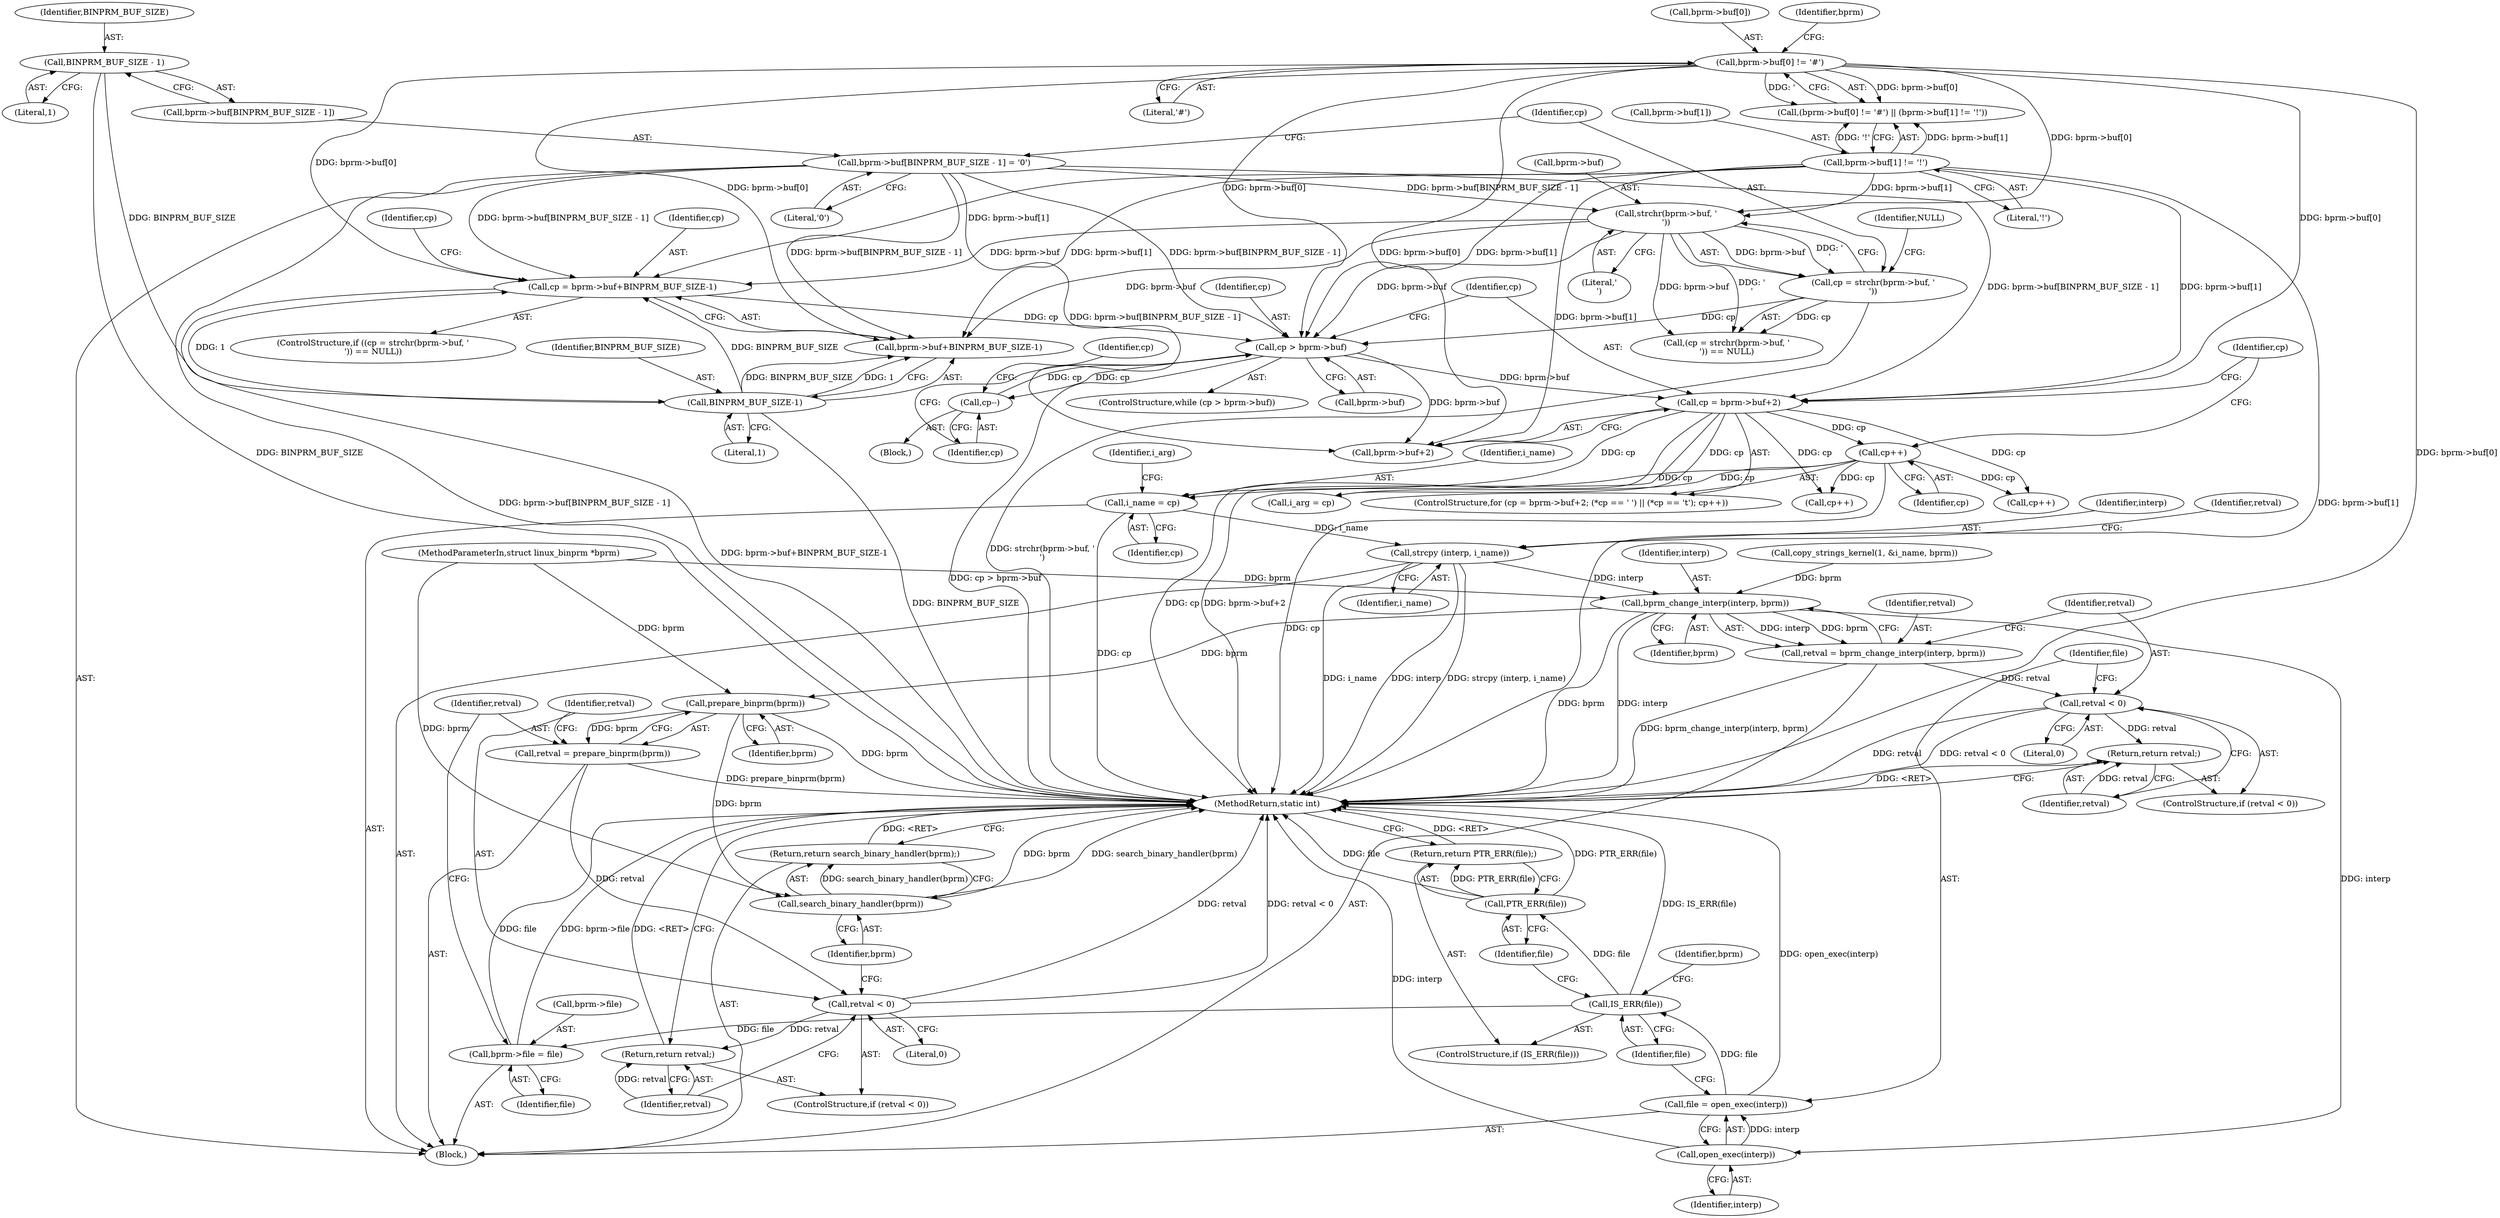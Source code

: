 digraph "0_linux_b66c5984017533316fd1951770302649baf1aa33_0@API" {
"1000272" [label="(Call,strcpy (interp, i_name))"];
"1000230" [label="(Call,i_name = cp)"];
"1000220" [label="(Call,cp++)"];
"1000204" [label="(Call,cp = bprm->buf+2)"];
"1000116" [label="(Call,bprm->buf[0] != '#')"];
"1000179" [label="(Call,cp > bprm->buf)"];
"1000185" [label="(Call,cp--)"];
"1000165" [label="(Call,cp = bprm->buf+BINPRM_BUF_SIZE-1)"];
"1000159" [label="(Call,strchr(bprm->buf, '\n'))"];
"1000146" [label="(Call,bprm->buf[BINPRM_BUF_SIZE - 1] = '\0')"];
"1000123" [label="(Call,bprm->buf[1] != '!')"];
"1000171" [label="(Call,BINPRM_BUF_SIZE-1)"];
"1000151" [label="(Call,BINPRM_BUF_SIZE - 1)"];
"1000157" [label="(Call,cp = strchr(bprm->buf, '\n'))"];
"1000339" [label="(Call,bprm_change_interp(interp, bprm))"];
"1000337" [label="(Call,retval = bprm_change_interp(interp, bprm))"];
"1000343" [label="(Call,retval < 0)"];
"1000346" [label="(Return,return retval;)"];
"1000350" [label="(Call,open_exec(interp))"];
"1000348" [label="(Call,file = open_exec(interp))"];
"1000353" [label="(Call,IS_ERR(file))"];
"1000356" [label="(Call,PTR_ERR(file))"];
"1000355" [label="(Return,return PTR_ERR(file);)"];
"1000358" [label="(Call,bprm->file = file)"];
"1000365" [label="(Call,prepare_binprm(bprm))"];
"1000363" [label="(Call,retval = prepare_binprm(bprm))"];
"1000368" [label="(Call,retval < 0)"];
"1000371" [label="(Return,return retval;)"];
"1000374" [label="(Call,search_binary_handler(bprm))"];
"1000373" [label="(Return,return search_binary_handler(bprm);)"];
"1000172" [label="(Identifier,BINPRM_BUF_SIZE)"];
"1000181" [label="(Call,bprm->buf)"];
"1000147" [label="(Call,bprm->buf[BINPRM_BUF_SIZE - 1])"];
"1000364" [label="(Identifier,retval)"];
"1000249" [label="(Call,cp++)"];
"1000171" [label="(Call,BINPRM_BUF_SIZE-1)"];
"1000376" [label="(MethodReturn,static int)"];
"1000220" [label="(Call,cp++)"];
"1000122" [label="(Literal,'#')"];
"1000151" [label="(Call,BINPRM_BUF_SIZE - 1)"];
"1000340" [label="(Identifier,interp)"];
"1000348" [label="(Call,file = open_exec(interp))"];
"1000269" [label="(Call,i_arg = cp)"];
"1000124" [label="(Call,bprm->buf[1])"];
"1000263" [label="(Call,cp++)"];
"1000163" [label="(Literal,'\n')"];
"1000164" [label="(Identifier,NULL)"];
"1000186" [label="(Identifier,cp)"];
"1000373" [label="(Return,return search_binary_handler(bprm);)"];
"1000350" [label="(Call,open_exec(interp))"];
"1000356" [label="(Call,PTR_ERR(file))"];
"1000221" [label="(Identifier,cp)"];
"1000206" [label="(Call,bprm->buf+2)"];
"1000370" [label="(Literal,0)"];
"1000106" [label="(MethodParameterIn,struct linux_binprm *bprm)"];
"1000363" [label="(Call,retval = prepare_binprm(bprm))"];
"1000129" [label="(Literal,'!')"];
"1000344" [label="(Identifier,retval)"];
"1000368" [label="(Call,retval < 0)"];
"1000276" [label="(Identifier,retval)"];
"1000116" [label="(Call,bprm->buf[0] != '#')"];
"1000203" [label="(ControlStructure,for (cp = bprm->buf+2; (*cp == ' ') || (*cp == '\t'); cp++))"];
"1000231" [label="(Identifier,i_name)"];
"1000371" [label="(Return,return retval;)"];
"1000338" [label="(Identifier,retval)"];
"1000153" [label="(Literal,1)"];
"1000355" [label="(Return,return PTR_ERR(file);)"];
"1000365" [label="(Call,prepare_binprm(bprm))"];
"1000358" [label="(Call,bprm->file = file)"];
"1000160" [label="(Call,bprm->buf)"];
"1000185" [label="(Call,cp--)"];
"1000158" [label="(Identifier,cp)"];
"1000166" [label="(Identifier,cp)"];
"1000191" [label="(Identifier,cp)"];
"1000375" [label="(Identifier,bprm)"];
"1000360" [label="(Identifier,bprm)"];
"1000367" [label="(ControlStructure,if (retval < 0))"];
"1000341" [label="(Identifier,bprm)"];
"1000117" [label="(Call,bprm->buf[0])"];
"1000353" [label="(Call,IS_ERR(file))"];
"1000159" [label="(Call,strchr(bprm->buf, '\n'))"];
"1000167" [label="(Call,bprm->buf+BINPRM_BUF_SIZE-1)"];
"1000230" [label="(Call,i_name = cp)"];
"1000204" [label="(Call,cp = bprm->buf+2)"];
"1000152" [label="(Identifier,BINPRM_BUF_SIZE)"];
"1000146" [label="(Call,bprm->buf[BINPRM_BUF_SIZE - 1] = '\0')"];
"1000352" [label="(ControlStructure,if (IS_ERR(file)))"];
"1000156" [label="(Call,(cp = strchr(bprm->buf, '\n')) == NULL)"];
"1000351" [label="(Identifier,interp)"];
"1000357" [label="(Identifier,file)"];
"1000359" [label="(Call,bprm->file)"];
"1000234" [label="(Identifier,i_arg)"];
"1000107" [label="(Block,)"];
"1000178" [label="(ControlStructure,while (cp > bprm->buf))"];
"1000157" [label="(Call,cp = strchr(bprm->buf, '\n'))"];
"1000345" [label="(Literal,0)"];
"1000205" [label="(Identifier,cp)"];
"1000232" [label="(Identifier,cp)"];
"1000343" [label="(Call,retval < 0)"];
"1000126" [label="(Identifier,bprm)"];
"1000184" [label="(Block,)"];
"1000324" [label="(Call,copy_strings_kernel(1, &i_name, bprm))"];
"1000339" [label="(Call,bprm_change_interp(interp, bprm))"];
"1000154" [label="(Literal,'\0')"];
"1000354" [label="(Identifier,file)"];
"1000155" [label="(ControlStructure,if ((cp = strchr(bprm->buf, '\n')) == NULL))"];
"1000273" [label="(Identifier,interp)"];
"1000342" [label="(ControlStructure,if (retval < 0))"];
"1000369" [label="(Identifier,retval)"];
"1000179" [label="(Call,cp > bprm->buf)"];
"1000366" [label="(Identifier,bprm)"];
"1000176" [label="(Identifier,cp)"];
"1000346" [label="(Return,return retval;)"];
"1000347" [label="(Identifier,retval)"];
"1000372" [label="(Identifier,retval)"];
"1000272" [label="(Call,strcpy (interp, i_name))"];
"1000173" [label="(Literal,1)"];
"1000165" [label="(Call,cp = bprm->buf+BINPRM_BUF_SIZE-1)"];
"1000214" [label="(Identifier,cp)"];
"1000349" [label="(Identifier,file)"];
"1000123" [label="(Call,bprm->buf[1] != '!')"];
"1000180" [label="(Identifier,cp)"];
"1000337" [label="(Call,retval = bprm_change_interp(interp, bprm))"];
"1000362" [label="(Identifier,file)"];
"1000374" [label="(Call,search_binary_handler(bprm))"];
"1000115" [label="(Call,(bprm->buf[0] != '#') || (bprm->buf[1] != '!'))"];
"1000274" [label="(Identifier,i_name)"];
"1000272" -> "1000107"  [label="AST: "];
"1000272" -> "1000274"  [label="CFG: "];
"1000273" -> "1000272"  [label="AST: "];
"1000274" -> "1000272"  [label="AST: "];
"1000276" -> "1000272"  [label="CFG: "];
"1000272" -> "1000376"  [label="DDG: i_name"];
"1000272" -> "1000376"  [label="DDG: interp"];
"1000272" -> "1000376"  [label="DDG: strcpy (interp, i_name)"];
"1000230" -> "1000272"  [label="DDG: i_name"];
"1000272" -> "1000339"  [label="DDG: interp"];
"1000230" -> "1000107"  [label="AST: "];
"1000230" -> "1000232"  [label="CFG: "];
"1000231" -> "1000230"  [label="AST: "];
"1000232" -> "1000230"  [label="AST: "];
"1000234" -> "1000230"  [label="CFG: "];
"1000230" -> "1000376"  [label="DDG: cp"];
"1000220" -> "1000230"  [label="DDG: cp"];
"1000204" -> "1000230"  [label="DDG: cp"];
"1000220" -> "1000203"  [label="AST: "];
"1000220" -> "1000221"  [label="CFG: "];
"1000221" -> "1000220"  [label="AST: "];
"1000214" -> "1000220"  [label="CFG: "];
"1000220" -> "1000376"  [label="DDG: cp"];
"1000204" -> "1000220"  [label="DDG: cp"];
"1000220" -> "1000249"  [label="DDG: cp"];
"1000220" -> "1000263"  [label="DDG: cp"];
"1000220" -> "1000269"  [label="DDG: cp"];
"1000204" -> "1000203"  [label="AST: "];
"1000204" -> "1000206"  [label="CFG: "];
"1000205" -> "1000204"  [label="AST: "];
"1000206" -> "1000204"  [label="AST: "];
"1000214" -> "1000204"  [label="CFG: "];
"1000204" -> "1000376"  [label="DDG: bprm->buf+2"];
"1000204" -> "1000376"  [label="DDG: cp"];
"1000116" -> "1000204"  [label="DDG: bprm->buf[0]"];
"1000179" -> "1000204"  [label="DDG: bprm->buf"];
"1000146" -> "1000204"  [label="DDG: bprm->buf[BINPRM_BUF_SIZE - 1]"];
"1000123" -> "1000204"  [label="DDG: bprm->buf[1]"];
"1000204" -> "1000249"  [label="DDG: cp"];
"1000204" -> "1000263"  [label="DDG: cp"];
"1000204" -> "1000269"  [label="DDG: cp"];
"1000116" -> "1000115"  [label="AST: "];
"1000116" -> "1000122"  [label="CFG: "];
"1000117" -> "1000116"  [label="AST: "];
"1000122" -> "1000116"  [label="AST: "];
"1000126" -> "1000116"  [label="CFG: "];
"1000115" -> "1000116"  [label="CFG: "];
"1000116" -> "1000376"  [label="DDG: bprm->buf[0]"];
"1000116" -> "1000115"  [label="DDG: bprm->buf[0]"];
"1000116" -> "1000115"  [label="DDG: '"];
"1000116" -> "1000159"  [label="DDG: bprm->buf[0]"];
"1000116" -> "1000165"  [label="DDG: bprm->buf[0]"];
"1000116" -> "1000167"  [label="DDG: bprm->buf[0]"];
"1000116" -> "1000179"  [label="DDG: bprm->buf[0]"];
"1000116" -> "1000206"  [label="DDG: bprm->buf[0]"];
"1000179" -> "1000178"  [label="AST: "];
"1000179" -> "1000181"  [label="CFG: "];
"1000180" -> "1000179"  [label="AST: "];
"1000181" -> "1000179"  [label="AST: "];
"1000186" -> "1000179"  [label="CFG: "];
"1000205" -> "1000179"  [label="CFG: "];
"1000179" -> "1000376"  [label="DDG: cp > bprm->buf"];
"1000185" -> "1000179"  [label="DDG: cp"];
"1000165" -> "1000179"  [label="DDG: cp"];
"1000157" -> "1000179"  [label="DDG: cp"];
"1000159" -> "1000179"  [label="DDG: bprm->buf"];
"1000146" -> "1000179"  [label="DDG: bprm->buf[BINPRM_BUF_SIZE - 1]"];
"1000123" -> "1000179"  [label="DDG: bprm->buf[1]"];
"1000179" -> "1000185"  [label="DDG: cp"];
"1000179" -> "1000206"  [label="DDG: bprm->buf"];
"1000185" -> "1000184"  [label="AST: "];
"1000185" -> "1000186"  [label="CFG: "];
"1000186" -> "1000185"  [label="AST: "];
"1000191" -> "1000185"  [label="CFG: "];
"1000165" -> "1000155"  [label="AST: "];
"1000165" -> "1000167"  [label="CFG: "];
"1000166" -> "1000165"  [label="AST: "];
"1000167" -> "1000165"  [label="AST: "];
"1000176" -> "1000165"  [label="CFG: "];
"1000165" -> "1000376"  [label="DDG: bprm->buf+BINPRM_BUF_SIZE-1"];
"1000159" -> "1000165"  [label="DDG: bprm->buf"];
"1000146" -> "1000165"  [label="DDG: bprm->buf[BINPRM_BUF_SIZE - 1]"];
"1000123" -> "1000165"  [label="DDG: bprm->buf[1]"];
"1000171" -> "1000165"  [label="DDG: BINPRM_BUF_SIZE"];
"1000171" -> "1000165"  [label="DDG: 1"];
"1000159" -> "1000157"  [label="AST: "];
"1000159" -> "1000163"  [label="CFG: "];
"1000160" -> "1000159"  [label="AST: "];
"1000163" -> "1000159"  [label="AST: "];
"1000157" -> "1000159"  [label="CFG: "];
"1000159" -> "1000156"  [label="DDG: bprm->buf"];
"1000159" -> "1000156"  [label="DDG: '\n'"];
"1000159" -> "1000157"  [label="DDG: bprm->buf"];
"1000159" -> "1000157"  [label="DDG: '\n'"];
"1000146" -> "1000159"  [label="DDG: bprm->buf[BINPRM_BUF_SIZE - 1]"];
"1000123" -> "1000159"  [label="DDG: bprm->buf[1]"];
"1000159" -> "1000167"  [label="DDG: bprm->buf"];
"1000146" -> "1000107"  [label="AST: "];
"1000146" -> "1000154"  [label="CFG: "];
"1000147" -> "1000146"  [label="AST: "];
"1000154" -> "1000146"  [label="AST: "];
"1000158" -> "1000146"  [label="CFG: "];
"1000146" -> "1000376"  [label="DDG: bprm->buf[BINPRM_BUF_SIZE - 1]"];
"1000146" -> "1000167"  [label="DDG: bprm->buf[BINPRM_BUF_SIZE - 1]"];
"1000146" -> "1000206"  [label="DDG: bprm->buf[BINPRM_BUF_SIZE - 1]"];
"1000123" -> "1000115"  [label="AST: "];
"1000123" -> "1000129"  [label="CFG: "];
"1000124" -> "1000123"  [label="AST: "];
"1000129" -> "1000123"  [label="AST: "];
"1000115" -> "1000123"  [label="CFG: "];
"1000123" -> "1000376"  [label="DDG: bprm->buf[1]"];
"1000123" -> "1000115"  [label="DDG: bprm->buf[1]"];
"1000123" -> "1000115"  [label="DDG: '!'"];
"1000123" -> "1000167"  [label="DDG: bprm->buf[1]"];
"1000123" -> "1000206"  [label="DDG: bprm->buf[1]"];
"1000171" -> "1000167"  [label="AST: "];
"1000171" -> "1000173"  [label="CFG: "];
"1000172" -> "1000171"  [label="AST: "];
"1000173" -> "1000171"  [label="AST: "];
"1000167" -> "1000171"  [label="CFG: "];
"1000171" -> "1000376"  [label="DDG: BINPRM_BUF_SIZE"];
"1000171" -> "1000167"  [label="DDG: BINPRM_BUF_SIZE"];
"1000171" -> "1000167"  [label="DDG: 1"];
"1000151" -> "1000171"  [label="DDG: BINPRM_BUF_SIZE"];
"1000151" -> "1000147"  [label="AST: "];
"1000151" -> "1000153"  [label="CFG: "];
"1000152" -> "1000151"  [label="AST: "];
"1000153" -> "1000151"  [label="AST: "];
"1000147" -> "1000151"  [label="CFG: "];
"1000151" -> "1000376"  [label="DDG: BINPRM_BUF_SIZE"];
"1000157" -> "1000156"  [label="AST: "];
"1000158" -> "1000157"  [label="AST: "];
"1000164" -> "1000157"  [label="CFG: "];
"1000157" -> "1000376"  [label="DDG: strchr(bprm->buf, '\n')"];
"1000157" -> "1000156"  [label="DDG: cp"];
"1000339" -> "1000337"  [label="AST: "];
"1000339" -> "1000341"  [label="CFG: "];
"1000340" -> "1000339"  [label="AST: "];
"1000341" -> "1000339"  [label="AST: "];
"1000337" -> "1000339"  [label="CFG: "];
"1000339" -> "1000376"  [label="DDG: interp"];
"1000339" -> "1000376"  [label="DDG: bprm"];
"1000339" -> "1000337"  [label="DDG: interp"];
"1000339" -> "1000337"  [label="DDG: bprm"];
"1000324" -> "1000339"  [label="DDG: bprm"];
"1000106" -> "1000339"  [label="DDG: bprm"];
"1000339" -> "1000350"  [label="DDG: interp"];
"1000339" -> "1000365"  [label="DDG: bprm"];
"1000337" -> "1000107"  [label="AST: "];
"1000338" -> "1000337"  [label="AST: "];
"1000344" -> "1000337"  [label="CFG: "];
"1000337" -> "1000376"  [label="DDG: bprm_change_interp(interp, bprm)"];
"1000337" -> "1000343"  [label="DDG: retval"];
"1000343" -> "1000342"  [label="AST: "];
"1000343" -> "1000345"  [label="CFG: "];
"1000344" -> "1000343"  [label="AST: "];
"1000345" -> "1000343"  [label="AST: "];
"1000347" -> "1000343"  [label="CFG: "];
"1000349" -> "1000343"  [label="CFG: "];
"1000343" -> "1000376"  [label="DDG: retval"];
"1000343" -> "1000376"  [label="DDG: retval < 0"];
"1000343" -> "1000346"  [label="DDG: retval"];
"1000346" -> "1000342"  [label="AST: "];
"1000346" -> "1000347"  [label="CFG: "];
"1000347" -> "1000346"  [label="AST: "];
"1000376" -> "1000346"  [label="CFG: "];
"1000346" -> "1000376"  [label="DDG: <RET>"];
"1000347" -> "1000346"  [label="DDG: retval"];
"1000350" -> "1000348"  [label="AST: "];
"1000350" -> "1000351"  [label="CFG: "];
"1000351" -> "1000350"  [label="AST: "];
"1000348" -> "1000350"  [label="CFG: "];
"1000350" -> "1000376"  [label="DDG: interp"];
"1000350" -> "1000348"  [label="DDG: interp"];
"1000348" -> "1000107"  [label="AST: "];
"1000349" -> "1000348"  [label="AST: "];
"1000354" -> "1000348"  [label="CFG: "];
"1000348" -> "1000376"  [label="DDG: open_exec(interp)"];
"1000348" -> "1000353"  [label="DDG: file"];
"1000353" -> "1000352"  [label="AST: "];
"1000353" -> "1000354"  [label="CFG: "];
"1000354" -> "1000353"  [label="AST: "];
"1000357" -> "1000353"  [label="CFG: "];
"1000360" -> "1000353"  [label="CFG: "];
"1000353" -> "1000376"  [label="DDG: IS_ERR(file)"];
"1000353" -> "1000356"  [label="DDG: file"];
"1000353" -> "1000358"  [label="DDG: file"];
"1000356" -> "1000355"  [label="AST: "];
"1000356" -> "1000357"  [label="CFG: "];
"1000357" -> "1000356"  [label="AST: "];
"1000355" -> "1000356"  [label="CFG: "];
"1000356" -> "1000376"  [label="DDG: PTR_ERR(file)"];
"1000356" -> "1000376"  [label="DDG: file"];
"1000356" -> "1000355"  [label="DDG: PTR_ERR(file)"];
"1000355" -> "1000352"  [label="AST: "];
"1000376" -> "1000355"  [label="CFG: "];
"1000355" -> "1000376"  [label="DDG: <RET>"];
"1000358" -> "1000107"  [label="AST: "];
"1000358" -> "1000362"  [label="CFG: "];
"1000359" -> "1000358"  [label="AST: "];
"1000362" -> "1000358"  [label="AST: "];
"1000364" -> "1000358"  [label="CFG: "];
"1000358" -> "1000376"  [label="DDG: file"];
"1000358" -> "1000376"  [label="DDG: bprm->file"];
"1000365" -> "1000363"  [label="AST: "];
"1000365" -> "1000366"  [label="CFG: "];
"1000366" -> "1000365"  [label="AST: "];
"1000363" -> "1000365"  [label="CFG: "];
"1000365" -> "1000376"  [label="DDG: bprm"];
"1000365" -> "1000363"  [label="DDG: bprm"];
"1000106" -> "1000365"  [label="DDG: bprm"];
"1000365" -> "1000374"  [label="DDG: bprm"];
"1000363" -> "1000107"  [label="AST: "];
"1000364" -> "1000363"  [label="AST: "];
"1000369" -> "1000363"  [label="CFG: "];
"1000363" -> "1000376"  [label="DDG: prepare_binprm(bprm)"];
"1000363" -> "1000368"  [label="DDG: retval"];
"1000368" -> "1000367"  [label="AST: "];
"1000368" -> "1000370"  [label="CFG: "];
"1000369" -> "1000368"  [label="AST: "];
"1000370" -> "1000368"  [label="AST: "];
"1000372" -> "1000368"  [label="CFG: "];
"1000375" -> "1000368"  [label="CFG: "];
"1000368" -> "1000376"  [label="DDG: retval"];
"1000368" -> "1000376"  [label="DDG: retval < 0"];
"1000368" -> "1000371"  [label="DDG: retval"];
"1000371" -> "1000367"  [label="AST: "];
"1000371" -> "1000372"  [label="CFG: "];
"1000372" -> "1000371"  [label="AST: "];
"1000376" -> "1000371"  [label="CFG: "];
"1000371" -> "1000376"  [label="DDG: <RET>"];
"1000372" -> "1000371"  [label="DDG: retval"];
"1000374" -> "1000373"  [label="AST: "];
"1000374" -> "1000375"  [label="CFG: "];
"1000375" -> "1000374"  [label="AST: "];
"1000373" -> "1000374"  [label="CFG: "];
"1000374" -> "1000376"  [label="DDG: bprm"];
"1000374" -> "1000376"  [label="DDG: search_binary_handler(bprm)"];
"1000374" -> "1000373"  [label="DDG: search_binary_handler(bprm)"];
"1000106" -> "1000374"  [label="DDG: bprm"];
"1000373" -> "1000107"  [label="AST: "];
"1000376" -> "1000373"  [label="CFG: "];
"1000373" -> "1000376"  [label="DDG: <RET>"];
}
